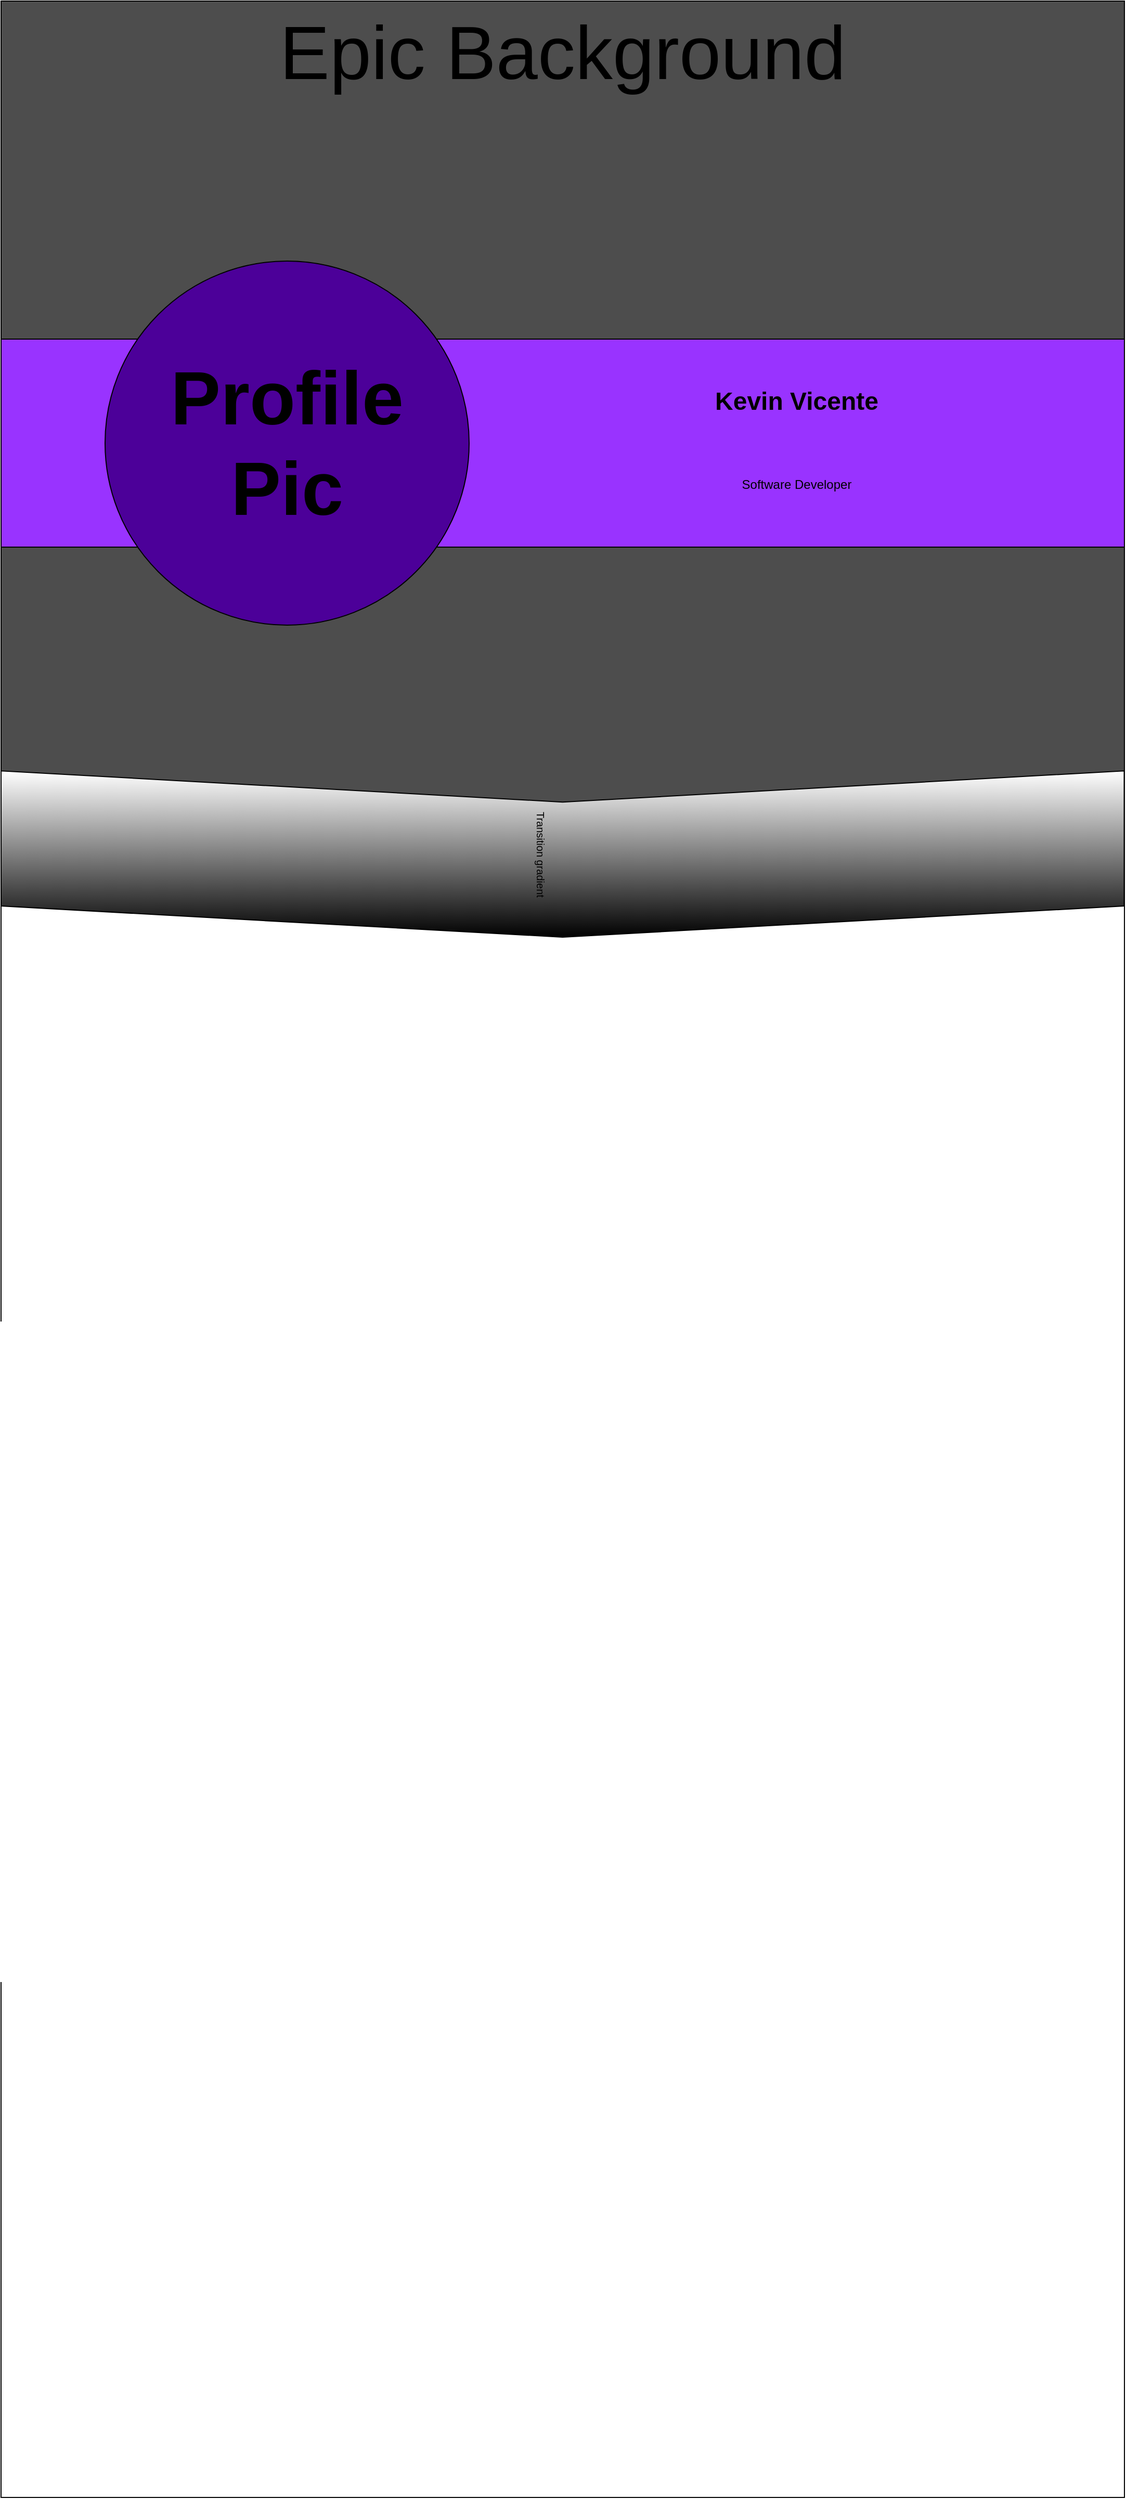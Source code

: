 <mxfile>
    <diagram id="WuLFb-NB5_nBrNQBMTfm" name="Page-1">
        <mxGraphModel dx="1363" dy="1225" grid="1" gridSize="10" guides="1" tooltips="1" connect="1" arrows="1" fold="1" page="1" pageScale="1" pageWidth="827" pageHeight="1169" math="0" shadow="0">
            <root>
                <mxCell id="0"/>
                <mxCell id="1" parent="0"/>
                <mxCell id="2" value="" style="rounded=0;whiteSpace=wrap;html=1;" vertex="1" parent="1">
                    <mxGeometry width="1080" height="2400" as="geometry"/>
                </mxCell>
                <mxCell id="7" value="Epic Background" style="rounded=0;whiteSpace=wrap;html=1;fontSize=72;fillColor=#4D4D4D;align=center;labelPosition=center;verticalLabelPosition=middle;verticalAlign=top;" vertex="1" parent="1">
                    <mxGeometry width="1080" height="800" as="geometry"/>
                </mxCell>
                <mxCell id="4" value="" style="rounded=0;whiteSpace=wrap;html=1;fillColor=#9933FF;" vertex="1" parent="1">
                    <mxGeometry y="325" width="1080" height="200" as="geometry"/>
                </mxCell>
                <mxCell id="3" value="&lt;h1&gt;&lt;font style=&quot;font-size: 72px&quot;&gt;Profile Pic&lt;/font&gt;&lt;/h1&gt;" style="ellipse;whiteSpace=wrap;html=1;aspect=fixed;fillColor=#4C0099;" vertex="1" parent="1">
                    <mxGeometry x="100" y="250" width="350" height="350" as="geometry"/>
                </mxCell>
                <mxCell id="5" value="Software Developer" style="text;html=1;strokeColor=none;fillColor=none;align=center;verticalAlign=middle;whiteSpace=wrap;rounded=0;" vertex="1" parent="1">
                    <mxGeometry x="490" y="430" width="550" height="70" as="geometry"/>
                </mxCell>
                <mxCell id="6" value="&lt;h1&gt;Kevin Vicente&lt;/h1&gt;" style="text;html=1;strokeColor=none;fillColor=none;align=center;verticalAlign=middle;whiteSpace=wrap;rounded=0;" vertex="1" parent="1">
                    <mxGeometry x="490" y="350" width="550" height="70" as="geometry"/>
                </mxCell>
                <mxCell id="9" value="&lt;p&gt;&lt;font style=&quot;font-size: 10px&quot;&gt;Transition gradient&lt;/font&gt;&lt;/p&gt;" style="html=1;shadow=0;dashed=0;align=center;verticalAlign=middle;shape=mxgraph.arrows2.arrow;dy=0;dx=30;notch=30;fontSize=72;fillColor=#000000;rotation=90;gradientColor=#ffffff;gradientDirection=west;" vertex="1" parent="1">
                    <mxGeometry x="459.94" y="280.19" width="159.88" height="1079.75" as="geometry"/>
                </mxCell>
            </root>
        </mxGraphModel>
    </diagram>
</mxfile>